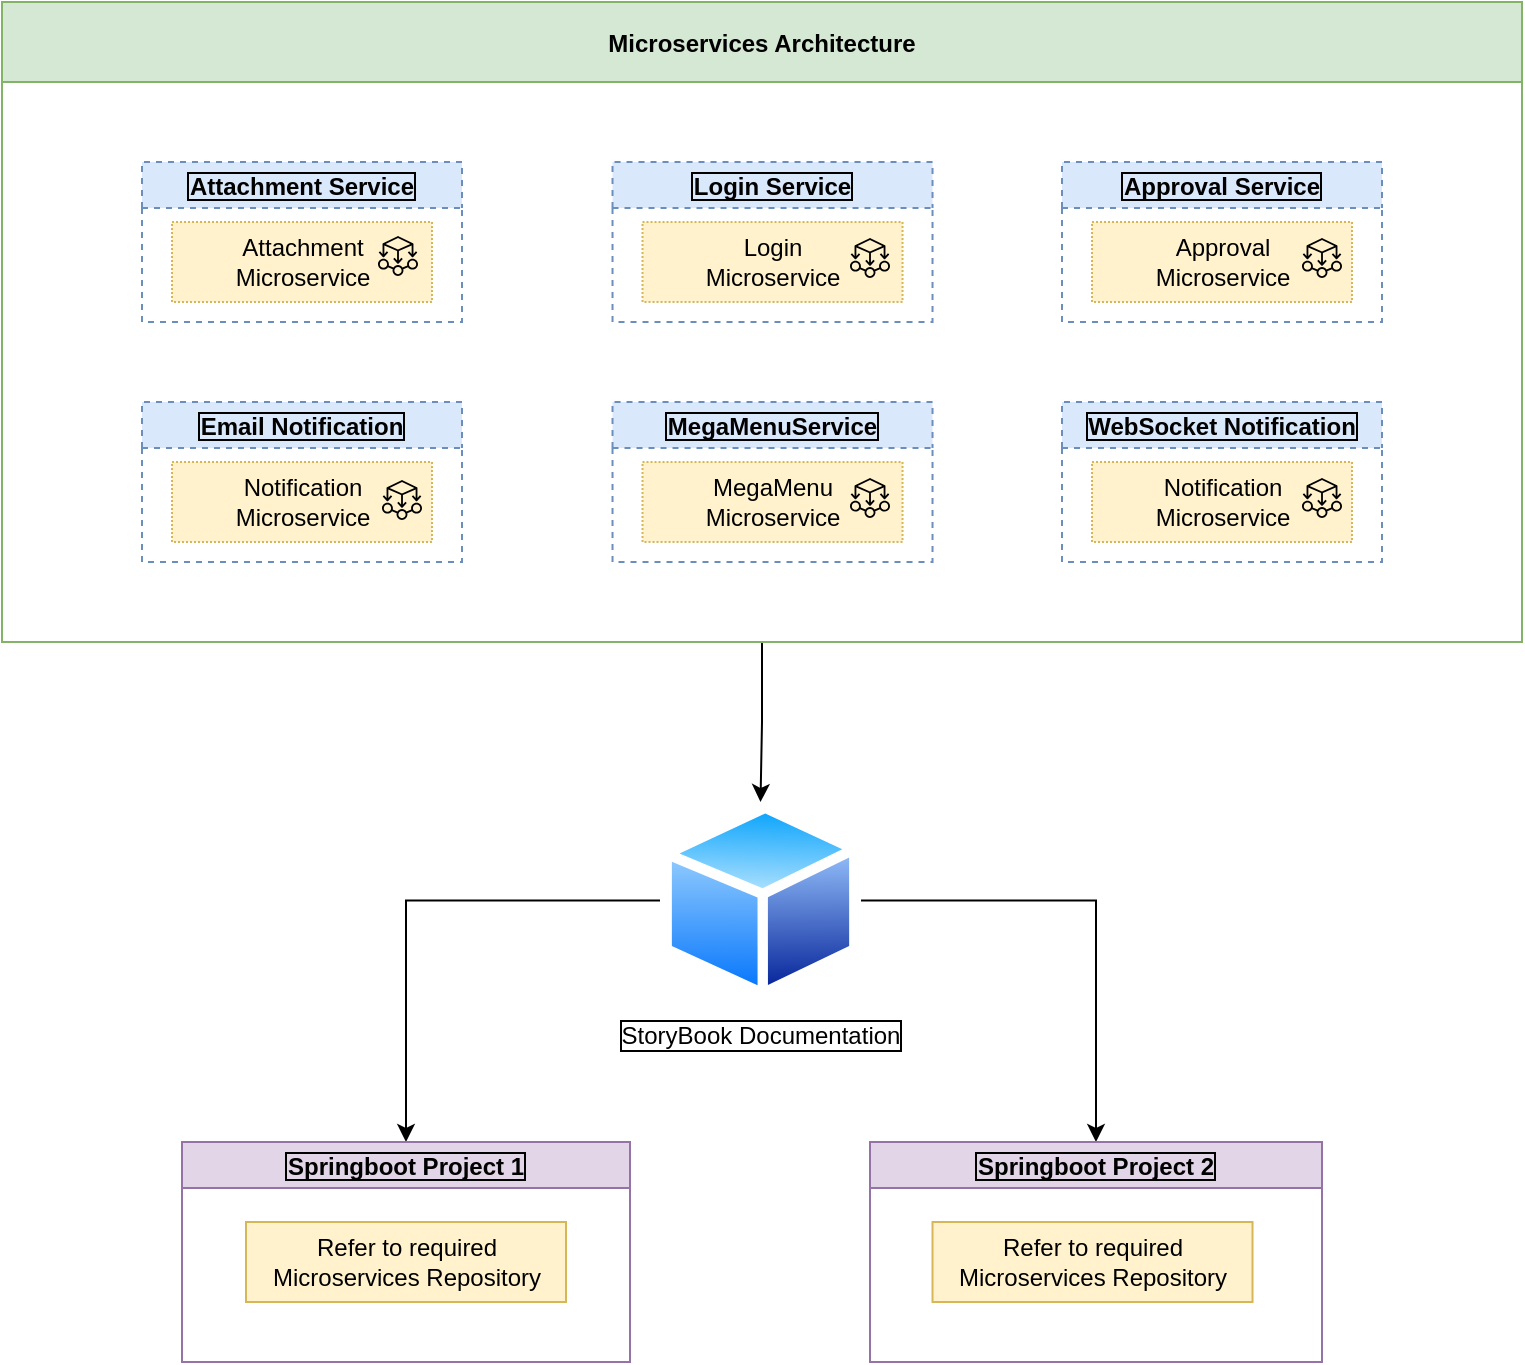 <mxfile version="20.0.3" type="github">
  <diagram id="tz5aEMEXXIkRG44pQRjg" name="Page-1">
    <mxGraphModel dx="1117" dy="683" grid="1" gridSize="10" guides="1" tooltips="1" connect="1" arrows="1" fold="1" page="1" pageScale="1" pageWidth="827" pageHeight="1169" math="0" shadow="0">
      <root>
        <mxCell id="0" />
        <mxCell id="1" parent="0" />
        <mxCell id="iitG5V7dJNNljh9MMX4H-49" value="" style="edgeStyle=orthogonalEdgeStyle;rounded=0;orthogonalLoop=1;jettySize=auto;html=1;fontSize=12;" parent="1" source="iitG5V7dJNNljh9MMX4H-2" target="iitG5V7dJNNljh9MMX4H-37" edge="1">
          <mxGeometry relative="1" as="geometry" />
        </mxCell>
        <mxCell id="iitG5V7dJNNljh9MMX4H-2" value="Microservices Architecture" style="swimlane;labelBackgroundColor=none;fillColor=#d5e8d4;strokeColor=#82b366;startSize=40;" parent="1" vertex="1">
          <mxGeometry x="40" y="40" width="760" height="320" as="geometry" />
        </mxCell>
        <mxCell id="iitG5V7dJNNljh9MMX4H-3" value="Attachment Service" style="swimlane;labelBorderColor=default;dashed=1;fillColor=#dae8fc;strokeColor=#6c8ebf;fontSize=12;" parent="iitG5V7dJNNljh9MMX4H-2" vertex="1">
          <mxGeometry x="70" y="80" width="160" height="80" as="geometry">
            <mxRectangle x="50" y="40" width="160" height="30" as="alternateBounds" />
          </mxGeometry>
        </mxCell>
        <mxCell id="iitG5V7dJNNljh9MMX4H-4" value="Attachment &lt;br&gt;Microservice" style="html=1;dropTarget=0;dashed=1;dashPattern=1 1;fillColor=#fff2cc;strokeColor=#d6b656;" parent="iitG5V7dJNNljh9MMX4H-3" vertex="1">
          <mxGeometry x="15" y="30" width="130" height="40" as="geometry" />
        </mxCell>
        <mxCell id="iitG5V7dJNNljh9MMX4H-5" value="" style="sketch=0;outlineConnect=0;fontColor=default;gradientColor=none;fillColor=#000000;strokeColor=default;dashed=1;verticalLabelPosition=bottom;verticalAlign=top;align=center;html=1;fontSize=12;fontStyle=0;aspect=fixed;pointerEvents=1;shape=mxgraph.aws4.ec2_aws_microservice_extractor_for_net;fontFamily=Helvetica;" parent="iitG5V7dJNNljh9MMX4H-4" vertex="1">
          <mxGeometry x="1" width="20" height="20" relative="1" as="geometry">
            <mxPoint x="-27" y="7" as="offset" />
          </mxGeometry>
        </mxCell>
        <mxCell id="iitG5V7dJNNljh9MMX4H-12" value="WebSocket Notification" style="swimlane;labelBorderColor=default;dashed=1;fillColor=#dae8fc;strokeColor=#6c8ebf;" parent="iitG5V7dJNNljh9MMX4H-2" vertex="1">
          <mxGeometry x="530" y="200" width="160" height="80" as="geometry">
            <mxRectangle x="20" y="30" width="160" height="30" as="alternateBounds" />
          </mxGeometry>
        </mxCell>
        <mxCell id="iitG5V7dJNNljh9MMX4H-13" value="Notification&lt;br&gt;Microservice" style="html=1;dropTarget=0;dashed=1;dashPattern=1 1;fillColor=#fff2cc;strokeColor=#d6b656;" parent="iitG5V7dJNNljh9MMX4H-12" vertex="1">
          <mxGeometry x="15" y="30" width="130" height="40" as="geometry" />
        </mxCell>
        <mxCell id="iitG5V7dJNNljh9MMX4H-55" value="" style="sketch=0;outlineConnect=0;fontColor=default;gradientColor=none;fillColor=#000000;strokeColor=default;dashed=1;verticalLabelPosition=bottom;verticalAlign=top;align=center;html=1;fontSize=12;fontStyle=0;aspect=fixed;pointerEvents=1;shape=mxgraph.aws4.ec2_aws_microservice_extractor_for_net;fontFamily=Helvetica;" parent="iitG5V7dJNNljh9MMX4H-12" vertex="1">
          <mxGeometry x="120" y="38" width="20" height="20" as="geometry" />
        </mxCell>
        <mxCell id="iitG5V7dJNNljh9MMX4H-15" value="Email Notification" style="swimlane;labelBorderColor=default;dashed=1;fillColor=#dae8fc;strokeColor=#6c8ebf;" parent="iitG5V7dJNNljh9MMX4H-2" vertex="1">
          <mxGeometry x="70" y="200" width="160" height="80" as="geometry">
            <mxRectangle x="20" y="30" width="160" height="30" as="alternateBounds" />
          </mxGeometry>
        </mxCell>
        <mxCell id="iitG5V7dJNNljh9MMX4H-16" value="Notification&lt;br&gt;Microservice" style="html=1;dropTarget=0;dashed=1;dashPattern=1 1;fillColor=#fff2cc;strokeColor=#d6b656;" parent="iitG5V7dJNNljh9MMX4H-15" vertex="1">
          <mxGeometry x="15" y="30" width="130" height="40" as="geometry" />
        </mxCell>
        <mxCell id="iitG5V7dJNNljh9MMX4H-53" value="" style="sketch=0;outlineConnect=0;fontColor=default;gradientColor=none;fillColor=#000000;strokeColor=default;dashed=1;verticalLabelPosition=bottom;verticalAlign=top;align=center;html=1;fontSize=12;fontStyle=0;aspect=fixed;pointerEvents=1;shape=mxgraph.aws4.ec2_aws_microservice_extractor_for_net;fontFamily=Helvetica;" parent="iitG5V7dJNNljh9MMX4H-15" vertex="1">
          <mxGeometry x="120" y="39" width="20" height="20" as="geometry" />
        </mxCell>
        <mxCell id="iitG5V7dJNNljh9MMX4H-9" value="Approval Service" style="swimlane;labelBorderColor=default;dashed=1;fillColor=#dae8fc;strokeColor=#6c8ebf;" parent="iitG5V7dJNNljh9MMX4H-2" vertex="1">
          <mxGeometry x="530" y="80" width="160" height="80" as="geometry">
            <mxRectangle x="20" y="30" width="160" height="30" as="alternateBounds" />
          </mxGeometry>
        </mxCell>
        <mxCell id="iitG5V7dJNNljh9MMX4H-10" value="Approval&lt;br&gt;Microservice" style="html=1;dropTarget=0;dashed=1;dashPattern=1 1;fillColor=#fff2cc;strokeColor=#d6b656;" parent="iitG5V7dJNNljh9MMX4H-9" vertex="1">
          <mxGeometry x="15" y="30" width="130" height="40" as="geometry" />
        </mxCell>
        <mxCell id="iitG5V7dJNNljh9MMX4H-52" value="" style="sketch=0;outlineConnect=0;fontColor=default;gradientColor=none;fillColor=#000000;strokeColor=default;dashed=1;verticalLabelPosition=bottom;verticalAlign=top;align=center;html=1;fontSize=12;fontStyle=0;aspect=fixed;pointerEvents=1;shape=mxgraph.aws4.ec2_aws_microservice_extractor_for_net;fontFamily=Helvetica;" parent="iitG5V7dJNNljh9MMX4H-9" vertex="1">
          <mxGeometry x="120" y="38" width="20" height="20" as="geometry" />
        </mxCell>
        <mxCell id="iitG5V7dJNNljh9MMX4H-6" value="Login Service" style="swimlane;labelBorderColor=default;dashed=1;fillColor=#dae8fc;strokeColor=#6c8ebf;" parent="iitG5V7dJNNljh9MMX4H-2" vertex="1">
          <mxGeometry x="305.26" y="80" width="160" height="80" as="geometry">
            <mxRectangle x="20" y="30" width="160" height="30" as="alternateBounds" />
          </mxGeometry>
        </mxCell>
        <mxCell id="iitG5V7dJNNljh9MMX4H-7" value="Login &lt;br&gt;Microservice" style="html=1;dropTarget=0;dashed=1;dashPattern=1 1;fillColor=#fff2cc;strokeColor=#d6b656;" parent="iitG5V7dJNNljh9MMX4H-6" vertex="1">
          <mxGeometry x="15" y="30" width="130" height="40" as="geometry" />
        </mxCell>
        <mxCell id="iitG5V7dJNNljh9MMX4H-51" value="" style="sketch=0;outlineConnect=0;fontColor=default;gradientColor=none;fillColor=#000000;strokeColor=default;dashed=1;verticalLabelPosition=bottom;verticalAlign=top;align=center;html=1;fontSize=12;fontStyle=0;aspect=fixed;pointerEvents=1;shape=mxgraph.aws4.ec2_aws_microservice_extractor_for_net;fontFamily=Helvetica;" parent="iitG5V7dJNNljh9MMX4H-6" vertex="1">
          <mxGeometry x="118.74" y="38" width="20" height="20" as="geometry" />
        </mxCell>
        <mxCell id="iitG5V7dJNNljh9MMX4H-27" value="MegaMenuService" style="swimlane;labelBorderColor=default;dashed=1;fillColor=#dae8fc;strokeColor=#6c8ebf;" parent="iitG5V7dJNNljh9MMX4H-2" vertex="1">
          <mxGeometry x="305.26" y="200" width="160" height="80" as="geometry">
            <mxRectangle x="20" y="30" width="160" height="30" as="alternateBounds" />
          </mxGeometry>
        </mxCell>
        <mxCell id="iitG5V7dJNNljh9MMX4H-28" value="MegaMenu&lt;br&gt;Microservice" style="html=1;dropTarget=0;dashed=1;dashPattern=1 1;fillColor=#fff2cc;strokeColor=#d6b656;" parent="iitG5V7dJNNljh9MMX4H-27" vertex="1">
          <mxGeometry x="15" y="30" width="130" height="40" as="geometry" />
        </mxCell>
        <mxCell id="iitG5V7dJNNljh9MMX4H-54" value="" style="sketch=0;outlineConnect=0;fontColor=default;gradientColor=none;fillColor=#000000;strokeColor=default;dashed=1;verticalLabelPosition=bottom;verticalAlign=top;align=center;html=1;fontSize=12;fontStyle=0;aspect=fixed;pointerEvents=1;shape=mxgraph.aws4.ec2_aws_microservice_extractor_for_net;fontFamily=Helvetica;" parent="iitG5V7dJNNljh9MMX4H-27" vertex="1">
          <mxGeometry x="118.74" y="38" width="20" height="20" as="geometry" />
        </mxCell>
        <mxCell id="iitG5V7dJNNljh9MMX4H-33" style="edgeStyle=orthogonalEdgeStyle;rounded=0;orthogonalLoop=1;jettySize=auto;html=1;entryX=0.5;entryY=0;entryDx=0;entryDy=0;" parent="1" source="iitG5V7dJNNljh9MMX4H-37" target="iitG5V7dJNNljh9MMX4H-38" edge="1">
          <mxGeometry relative="1" as="geometry" />
        </mxCell>
        <mxCell id="iitG5V7dJNNljh9MMX4H-35" style="edgeStyle=orthogonalEdgeStyle;rounded=0;orthogonalLoop=1;jettySize=auto;html=1;entryX=0.5;entryY=0;entryDx=0;entryDy=0;" parent="1" source="iitG5V7dJNNljh9MMX4H-37" target="iitG5V7dJNNljh9MMX4H-40" edge="1">
          <mxGeometry relative="1" as="geometry" />
        </mxCell>
        <mxCell id="iitG5V7dJNNljh9MMX4H-37" value="StoryBook Documentation" style="aspect=fixed;perimeter=ellipsePerimeter;html=1;align=center;shadow=0;dashed=0;spacingTop=3;image;image=img/lib/active_directory/generic_node.svg;dashPattern=1 1;labelBorderColor=default;verticalAlign=top;" parent="1" vertex="1">
          <mxGeometry x="369" y="440" width="100.51" height="98.5" as="geometry" />
        </mxCell>
        <mxCell id="iitG5V7dJNNljh9MMX4H-38" value="Springboot Project 1" style="swimlane;labelBorderColor=default;align=center;fillColor=#e1d5e7;strokeColor=#9673a6;" parent="1" vertex="1">
          <mxGeometry x="130" y="610" width="224" height="110" as="geometry" />
        </mxCell>
        <mxCell id="iitG5V7dJNNljh9MMX4H-39" value="Refer to required &lt;br&gt;Microservices Repository" style="text;html=1;align=center;verticalAlign=middle;resizable=0;points=[];autosize=1;strokeColor=#d6b656;fillColor=#fff2cc;" parent="iitG5V7dJNNljh9MMX4H-38" vertex="1">
          <mxGeometry x="32" y="40" width="160" height="40" as="geometry" />
        </mxCell>
        <mxCell id="iitG5V7dJNNljh9MMX4H-40" value="Springboot Project 2" style="swimlane;labelBorderColor=default;fillColor=#e1d5e7;strokeColor=#9673a6;" parent="1" vertex="1">
          <mxGeometry x="474" y="610" width="226" height="110" as="geometry" />
        </mxCell>
        <mxCell id="iitG5V7dJNNljh9MMX4H-41" value="Refer to required&lt;br&gt;Microservices Repository" style="text;html=1;align=center;verticalAlign=middle;resizable=0;points=[];autosize=1;strokeColor=#d6b656;fillColor=#fff2cc;" parent="iitG5V7dJNNljh9MMX4H-40" vertex="1">
          <mxGeometry x="31.26" y="40" width="160" height="40" as="geometry" />
        </mxCell>
      </root>
    </mxGraphModel>
  </diagram>
</mxfile>
